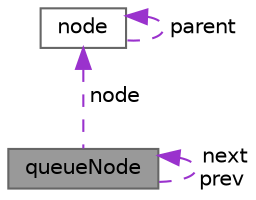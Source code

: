 digraph "queueNode"
{
 // LATEX_PDF_SIZE
  bgcolor="transparent";
  edge [fontname=Helvetica,fontsize=10,labelfontname=Helvetica,labelfontsize=10];
  node [fontname=Helvetica,fontsize=10,shape=box,height=0.2,width=0.4];
  Node1 [label="queueNode",height=0.2,width=0.4,color="gray40", fillcolor="grey60", style="filled", fontcolor="black",tooltip="the linked list node representing map node"];
  Node2 -> Node1 [dir="back",color="darkorchid3",style="dashed",label=" node" ];
  Node2 [label="node",height=0.2,width=0.4,color="gray40", fillcolor="white", style="filled",URL="$structnode.html",tooltip="Struct defining the position, cost and type of node."];
  Node2 -> Node2 [dir="back",color="darkorchid3",style="dashed",label=" parent" ];
  Node1 -> Node1 [dir="back",color="darkorchid3",style="dashed",label=" next\nprev" ];
}
